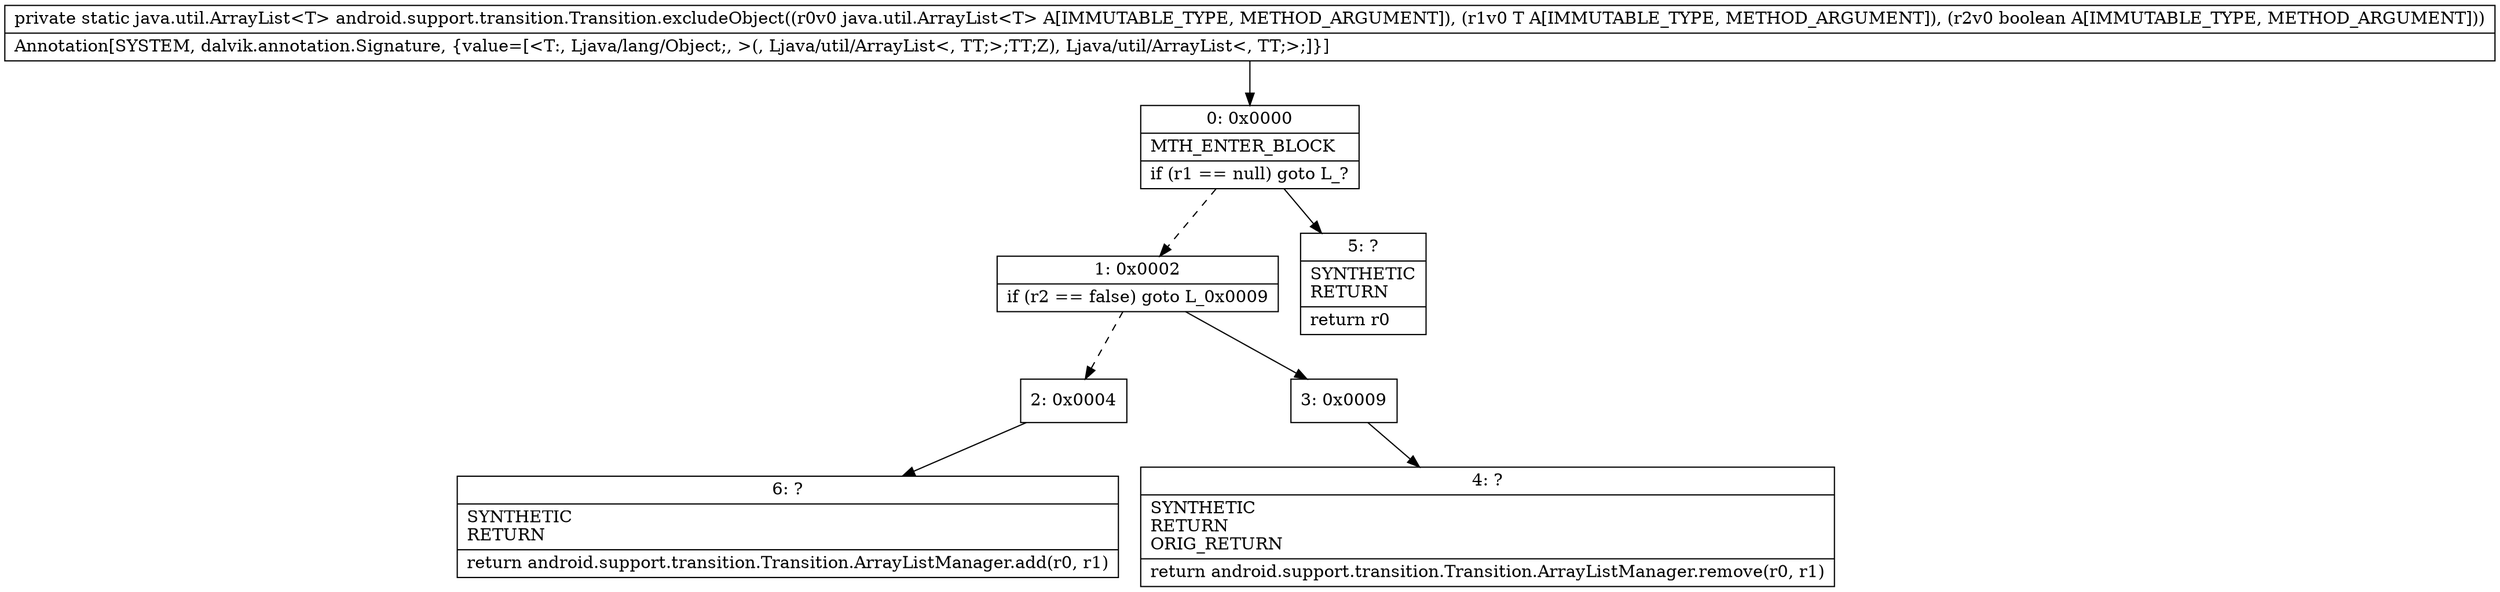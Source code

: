 digraph "CFG forandroid.support.transition.Transition.excludeObject(Ljava\/util\/ArrayList;Ljava\/lang\/Object;Z)Ljava\/util\/ArrayList;" {
Node_0 [shape=record,label="{0\:\ 0x0000|MTH_ENTER_BLOCK\l|if (r1 == null) goto L_?\l}"];
Node_1 [shape=record,label="{1\:\ 0x0002|if (r2 == false) goto L_0x0009\l}"];
Node_2 [shape=record,label="{2\:\ 0x0004}"];
Node_3 [shape=record,label="{3\:\ 0x0009}"];
Node_4 [shape=record,label="{4\:\ ?|SYNTHETIC\lRETURN\lORIG_RETURN\l|return android.support.transition.Transition.ArrayListManager.remove(r0, r1)\l}"];
Node_5 [shape=record,label="{5\:\ ?|SYNTHETIC\lRETURN\l|return r0\l}"];
Node_6 [shape=record,label="{6\:\ ?|SYNTHETIC\lRETURN\l|return android.support.transition.Transition.ArrayListManager.add(r0, r1)\l}"];
MethodNode[shape=record,label="{private static java.util.ArrayList\<T\> android.support.transition.Transition.excludeObject((r0v0 java.util.ArrayList\<T\> A[IMMUTABLE_TYPE, METHOD_ARGUMENT]), (r1v0 T A[IMMUTABLE_TYPE, METHOD_ARGUMENT]), (r2v0 boolean A[IMMUTABLE_TYPE, METHOD_ARGUMENT]))  | Annotation[SYSTEM, dalvik.annotation.Signature, \{value=[\<T:, Ljava\/lang\/Object;, \>(, Ljava\/util\/ArrayList\<, TT;\>;TT;Z), Ljava\/util\/ArrayList\<, TT;\>;]\}]\l}"];
MethodNode -> Node_0;
Node_0 -> Node_1[style=dashed];
Node_0 -> Node_5;
Node_1 -> Node_2[style=dashed];
Node_1 -> Node_3;
Node_2 -> Node_6;
Node_3 -> Node_4;
}

